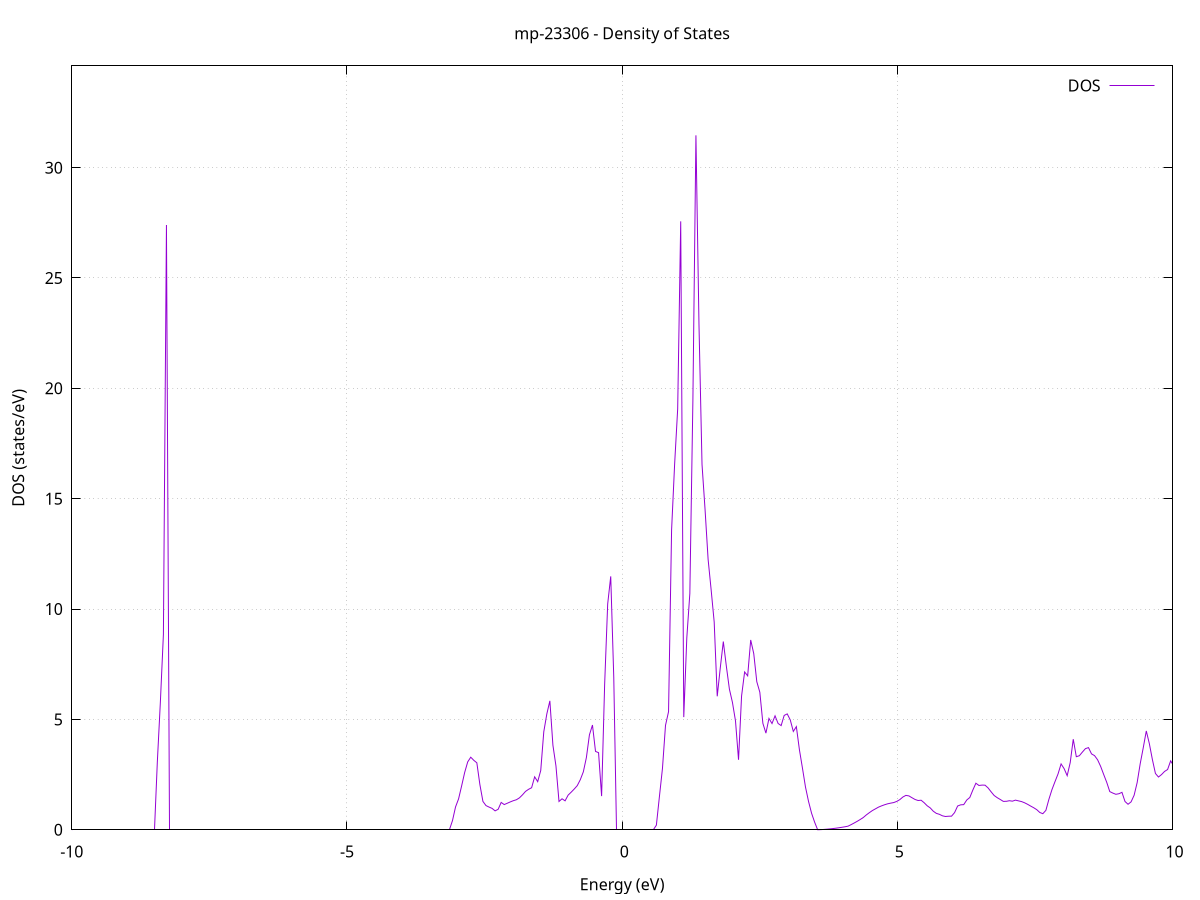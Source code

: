 set title 'mp-23306 - Density of States'
set xlabel 'Energy (eV)'
set ylabel 'DOS (states/eV)'
set grid
set xrange [-10:10]
set yrange [0:34.610]
set xzeroaxis lt -1
set terminal png size 800,600
set output 'mp-23306_dos_gnuplot.png'
plot '-' using 1:2 with lines title 'DOS'
-70.704400 0.000000
-70.649100 0.000000
-70.593800 0.000000
-70.538500 0.000000
-70.483300 0.000000
-70.428000 0.000000
-70.372700 0.000000
-70.317400 0.000000
-70.262100 0.000000
-70.206800 0.000000
-70.151500 0.000000
-70.096200 0.000000
-70.040900 0.000000
-69.985600 0.000000
-69.930300 0.000000
-69.875000 0.000000
-69.819800 0.000000
-69.764500 0.000000
-69.709200 0.000000
-69.653900 0.000000
-69.598600 0.000000
-69.543300 0.000000
-69.488000 0.000000
-69.432700 0.000000
-69.377400 0.000000
-69.322100 0.000000
-69.266800 0.000000
-69.211500 0.000000
-69.156300 0.000000
-69.101000 0.000000
-69.045700 0.000000
-68.990400 0.000000
-68.935100 0.000000
-68.879800 0.000000
-68.824500 0.000000
-68.769200 0.000000
-68.713900 0.000000
-68.658600 0.000000
-68.603300 0.000000
-68.548000 0.000000
-68.492700 0.000000
-68.437500 0.000000
-68.382200 0.000000
-68.326900 0.000000
-68.271600 0.000000
-68.216300 0.000000
-68.161000 0.000000
-68.105700 0.000000
-68.050400 0.000000
-67.995100 0.000000
-67.939800 0.000000
-67.884500 0.000000
-67.829200 0.000000
-67.774000 0.000000
-67.718700 0.000000
-67.663400 0.000000
-67.608100 0.000000
-67.552800 0.000000
-67.497500 0.000000
-67.442200 0.000000
-67.386900 0.000000
-67.331600 0.000000
-67.276300 0.000000
-67.221000 0.000000
-67.165700 0.000000
-67.110500 0.000000
-67.055200 0.000000
-66.999900 0.000000
-66.944600 0.000000
-66.889300 0.000000
-66.834000 0.000000
-66.778700 0.000000
-66.723400 0.000000
-66.668100 0.000000
-66.612800 0.000000
-66.557500 0.000000
-66.502200 0.000000
-66.447000 0.000000
-66.391700 0.000000
-66.336400 0.000000
-66.281100 0.000000
-66.225800 0.000000
-66.170500 0.000000
-66.115200 0.000000
-66.059900 0.000000
-66.004600 0.000000
-65.949300 0.000000
-65.894000 0.000000
-65.838700 0.000000
-65.783500 0.000000
-65.728200 0.000000
-65.672900 0.000000
-65.617600 0.000000
-65.562300 0.000000
-65.507000 0.000000
-65.451700 0.000000
-65.396400 0.000000
-65.341100 0.000000
-65.285800 0.000000
-65.230500 0.000000
-65.175200 0.000000
-65.120000 0.000000
-65.064700 0.000000
-65.009400 0.000000
-64.954100 0.000000
-64.898800 0.000000
-64.843500 0.000000
-64.788200 0.000000
-64.732900 0.000000
-64.677600 0.000000
-64.622300 0.000000
-64.567000 0.000000
-64.511700 0.000000
-64.456500 0.000000
-64.401200 0.000000
-64.345900 0.000000
-64.290600 0.000000
-64.235300 0.000000
-64.180000 0.000000
-64.124700 0.000000
-64.069400 0.000000
-64.014100 0.000000
-63.958800 0.000000
-63.903500 0.000000
-63.848200 0.000000
-63.793000 0.000000
-63.737700 0.000000
-63.682400 0.000000
-63.627100 0.000000
-63.571800 0.000000
-63.516500 0.000000
-63.461200 0.000000
-63.405900 0.000000
-63.350600 0.000000
-63.295300 0.000000
-63.240000 0.000000
-63.184700 0.000000
-63.129400 0.000000
-63.074200 0.000000
-63.018900 0.000000
-62.963600 0.000000
-62.908300 0.000000
-62.853000 0.000000
-62.797700 0.000000
-62.742400 0.000000
-62.687100 0.000000
-62.631800 0.000000
-62.576500 0.000000
-62.521200 0.000000
-62.465900 0.000000
-62.410700 0.000000
-62.355400 0.000000
-62.300100 0.000000
-62.244800 0.000000
-62.189500 0.000000
-62.134200 0.000000
-62.078900 0.000000
-62.023600 0.000000
-61.968300 0.000000
-61.913000 0.000000
-61.857700 0.000000
-61.802400 0.000000
-61.747200 0.000000
-61.691900 0.000000
-61.636600 0.000000
-61.581300 0.000000
-61.526000 0.000000
-61.470700 0.000000
-61.415400 0.000000
-61.360100 0.000000
-61.304800 0.000000
-61.249500 0.000000
-61.194200 0.000000
-61.138900 0.000000
-61.083700 0.000000
-61.028400 0.000000
-60.973100 0.000000
-60.917800 0.000000
-60.862500 0.000000
-60.807200 0.000000
-60.751900 0.000000
-60.696600 0.000000
-60.641300 0.000000
-60.586000 0.000000
-60.530700 0.000000
-60.475400 0.000000
-60.420200 0.000000
-60.364900 0.000000
-60.309600 0.000000
-60.254300 0.000000
-60.199000 0.000000
-60.143700 0.000000
-60.088400 0.000000
-60.033100 0.000000
-59.977800 0.000000
-59.922500 0.000000
-59.867200 0.000000
-59.811900 0.000000
-59.756700 0.000000
-59.701400 0.000000
-59.646100 0.000000
-59.590800 0.000000
-59.535500 0.000000
-59.480200 0.000000
-59.424900 0.000000
-59.369600 0.000000
-59.314300 0.000000
-59.259000 0.000000
-59.203700 0.000000
-59.148400 0.000000
-59.093200 0.000000
-59.037900 0.000000
-58.982600 0.000000
-58.927300 0.000000
-58.872000 0.000000
-58.816700 0.000000
-58.761400 0.000000
-58.706100 0.000000
-58.650800 0.000000
-58.595500 0.000000
-58.540200 0.000000
-58.484900 0.000000
-58.429700 0.000000
-58.374400 0.000000
-58.319100 0.000000
-58.263800 0.000000
-58.208500 0.000000
-58.153200 0.000000
-58.097900 0.000000
-58.042600 0.000000
-57.987300 0.000000
-57.932000 0.000000
-57.876700 0.000000
-57.821400 0.000000
-57.766200 0.000000
-57.710900 0.000000
-57.655600 0.000000
-57.600300 0.000000
-57.545000 0.000000
-57.489700 0.000000
-57.434400 0.000000
-57.379100 0.000000
-57.323800 0.000000
-57.268500 0.000000
-57.213200 0.000000
-57.157900 0.000000
-57.102600 0.000000
-57.047400 0.000000
-56.992100 0.000000
-56.936800 0.000000
-56.881500 0.000000
-56.826200 0.000000
-56.770900 0.000000
-56.715600 0.000000
-56.660300 0.000000
-56.605000 0.000000
-56.549700 0.000000
-56.494400 0.000000
-56.439100 0.000000
-56.383900 0.000000
-56.328600 0.000000
-56.273300 0.000000
-56.218000 0.000000
-56.162700 0.000000
-56.107400 0.000000
-56.052100 0.000000
-55.996800 0.000000
-55.941500 0.000000
-55.886200 0.000000
-55.830900 0.000000
-55.775600 0.000000
-55.720400 0.000000
-55.665100 0.000000
-55.609800 0.000000
-55.554500 0.000000
-55.499200 0.000000
-55.443900 0.000000
-55.388600 0.000000
-55.333300 0.000000
-55.278000 0.000000
-55.222700 0.000000
-55.167400 0.000000
-55.112100 0.000000
-55.056900 0.000000
-55.001600 0.000000
-54.946300 0.000000
-54.891000 0.000000
-54.835700 0.000000
-54.780400 0.000000
-54.725100 0.000000
-54.669800 0.000000
-54.614500 0.000000
-54.559200 0.000000
-54.503900 0.000000
-54.448600 0.000000
-54.393400 0.000000
-54.338100 0.000000
-54.282800 0.000000
-54.227500 0.000000
-54.172200 0.000000
-54.116900 0.000000
-54.061600 0.000000
-54.006300 0.000000
-53.951000 0.000000
-53.895700 0.000000
-53.840400 0.000000
-53.785100 0.000000
-53.729900 0.000000
-53.674600 0.000000
-53.619300 0.000000
-53.564000 0.000000
-53.508700 0.000000
-53.453400 0.000000
-53.398100 0.000000
-53.342800 0.000000
-53.287500 0.000000
-53.232200 0.000000
-53.176900 0.000000
-53.121600 0.000000
-53.066400 0.000000
-53.011100 0.000000
-52.955800 0.000000
-52.900500 0.000000
-52.845200 0.000000
-52.789900 0.000000
-52.734600 0.000000
-52.679300 0.000000
-52.624000 0.000000
-52.568700 0.000000
-52.513400 0.000000
-52.458100 0.000000
-52.402900 0.000000
-52.347600 0.000000
-52.292300 0.000000
-52.237000 0.000000
-52.181700 0.000000
-52.126400 0.000000
-52.071100 0.000000
-52.015800 0.000000
-51.960500 0.000000
-51.905200 0.000000
-51.849900 0.000000
-51.794600 0.000000
-51.739400 0.000000
-51.684100 0.000000
-51.628800 0.000000
-51.573500 0.000000
-51.518200 0.000000
-51.462900 0.000000
-51.407600 0.000000
-51.352300 0.000000
-51.297000 0.000000
-51.241700 0.000000
-51.186400 0.000000
-51.131100 0.000000
-51.075800 0.000000
-51.020600 0.000000
-50.965300 0.000000
-50.910000 0.000000
-50.854700 0.000000
-50.799400 0.000000
-50.744100 0.000000
-50.688800 0.000000
-50.633500 0.000000
-50.578200 0.000000
-50.522900 0.000000
-50.467600 0.000000
-50.412300 0.000000
-50.357100 0.000000
-50.301800 0.000000
-50.246500 0.000000
-50.191200 0.000000
-50.135900 0.000000
-50.080600 0.000000
-50.025300 0.000000
-49.970000 0.000000
-49.914700 0.000000
-49.859400 0.000000
-49.804100 0.000000
-49.748800 0.000000
-49.693600 0.000000
-49.638300 0.000000
-49.583000 0.000000
-49.527700 0.000000
-49.472400 0.000000
-49.417100 0.000000
-49.361800 0.000000
-49.306500 0.000000
-49.251200 0.000000
-49.195900 0.000000
-49.140600 0.000000
-49.085300 0.000000
-49.030100 0.000000
-48.974800 0.000000
-48.919500 0.000000
-48.864200 0.000000
-48.808900 0.000000
-48.753600 0.000000
-48.698300 0.000000
-48.643000 0.000000
-48.587700 0.000000
-48.532400 0.000000
-48.477100 0.000000
-48.421800 0.000000
-48.366600 0.000000
-48.311300 0.000000
-48.256000 0.000000
-48.200700 0.000000
-48.145400 0.000000
-48.090100 0.000000
-48.034800 0.000000
-47.979500 0.000000
-47.924200 0.000000
-47.868900 0.000000
-47.813600 0.000000
-47.758300 0.000000
-47.703100 0.000000
-47.647800 0.000000
-47.592500 0.000000
-47.537200 0.000000
-47.481900 0.000000
-47.426600 0.000000
-47.371300 0.000000
-47.316000 0.000000
-47.260700 0.000000
-47.205400 0.000000
-47.150100 0.000000
-47.094800 0.000000
-47.039600 0.000000
-46.984300 0.000000
-46.929000 0.000000
-46.873700 0.000000
-46.818400 0.000000
-46.763100 0.000000
-46.707800 0.000000
-46.652500 0.000000
-46.597200 0.000000
-46.541900 0.000000
-46.486600 0.000000
-46.431300 0.000000
-46.376100 0.000000
-46.320800 0.000000
-46.265500 0.000000
-46.210200 0.000000
-46.154900 0.000000
-46.099600 0.000000
-46.044300 0.000000
-45.989000 0.000000
-45.933700 0.000000
-45.878400 0.000000
-45.823100 0.000000
-45.767800 0.000000
-45.712600 0.000000
-45.657300 0.000000
-45.602000 0.000000
-45.546700 0.000000
-45.491400 0.000000
-45.436100 0.000000
-45.380800 0.000000
-45.325500 0.000000
-45.270200 0.000000
-45.214900 0.000000
-45.159600 0.000000
-45.104300 0.000000
-45.049000 0.000000
-44.993800 0.000000
-44.938500 0.000000
-44.883200 0.000000
-44.827900 0.000000
-44.772600 0.000000
-44.717300 0.000000
-44.662000 0.000000
-44.606700 0.000000
-44.551400 0.000000
-44.496100 0.000000
-44.440800 0.000000
-44.385500 0.000000
-44.330300 0.000000
-44.275000 0.000000
-44.219700 0.000000
-44.164400 0.000000
-44.109100 0.000000
-44.053800 0.000000
-43.998500 0.000000
-43.943200 0.000000
-43.887900 0.000000
-43.832600 0.000000
-43.777300 0.000000
-43.722000 0.000000
-43.666800 0.000000
-43.611500 0.000000
-43.556200 0.000000
-43.500900 0.000000
-43.445600 0.000000
-43.390300 0.000000
-43.335000 0.000000
-43.279700 0.000000
-43.224400 0.000000
-43.169100 0.000000
-43.113800 0.000000
-43.058500 0.000000
-43.003300 0.000000
-42.948000 0.000000
-42.892700 0.000000
-42.837400 0.000000
-42.782100 0.000000
-42.726800 0.000000
-42.671500 0.000000
-42.616200 0.000000
-42.560900 0.000000
-42.505600 0.000000
-42.450300 0.000000
-42.395000 0.000000
-42.339800 0.000000
-42.284500 0.000000
-42.229200 0.000000
-42.173900 0.000000
-42.118600 0.000000
-42.063300 0.000000
-42.008000 0.000000
-41.952700 0.000000
-41.897400 0.000000
-41.842100 0.000000
-41.786800 0.000000
-41.731500 0.000000
-41.676300 0.000000
-41.621000 0.000000
-41.565700 0.000000
-41.510400 0.000000
-41.455100 0.000000
-41.399800 0.000000
-41.344500 0.000000
-41.289200 0.000000
-41.233900 0.000000
-41.178600 0.000000
-41.123300 0.000000
-41.068000 0.000000
-41.012800 0.000000
-40.957500 0.000000
-40.902200 0.000000
-40.846900 0.000000
-40.791600 0.000000
-40.736300 0.000000
-40.681000 0.000000
-40.625700 0.000000
-40.570400 0.000000
-40.515100 0.000000
-40.459800 0.000000
-40.404500 0.000000
-40.349300 0.000000
-40.294000 0.000000
-40.238700 0.000000
-40.183400 0.000000
-40.128100 0.000000
-40.072800 0.000000
-40.017500 0.000000
-39.962200 0.000000
-39.906900 0.000000
-39.851600 0.000000
-39.796300 0.000000
-39.741000 0.000000
-39.685800 0.000000
-39.630500 0.000000
-39.575200 0.000000
-39.519900 0.000000
-39.464600 0.000000
-39.409300 0.000000
-39.354000 0.000000
-39.298700 0.000000
-39.243400 0.000000
-39.188100 0.000000
-39.132800 0.000000
-39.077500 0.000000
-39.022200 0.000000
-38.967000 0.000000
-38.911700 0.000000
-38.856400 0.000000
-38.801100 0.000000
-38.745800 0.000000
-38.690500 0.000000
-38.635200 0.000000
-38.579900 0.000000
-38.524600 0.000000
-38.469300 0.000000
-38.414000 0.000000
-38.358700 0.000000
-38.303500 0.000000
-38.248200 0.000000
-38.192900 0.000000
-38.137600 0.000000
-38.082300 0.000000
-38.027000 0.000000
-37.971700 0.000000
-37.916400 0.000000
-37.861100 0.000000
-37.805800 0.000000
-37.750500 0.000000
-37.695200 0.000000
-37.640000 0.000000
-37.584700 0.000000
-37.529400 0.000000
-37.474100 0.000000
-37.418800 0.000000
-37.363500 0.000000
-37.308200 0.000000
-37.252900 0.000000
-37.197600 0.000000
-37.142300 0.000000
-37.087000 0.000000
-37.031700 0.000000
-36.976500 0.000000
-36.921200 0.000000
-36.865900 0.000000
-36.810600 0.000000
-36.755300 0.000000
-36.700000 0.000000
-36.644700 0.000000
-36.589400 0.000000
-36.534100 0.000000
-36.478800 0.000000
-36.423500 0.000000
-36.368200 0.000000
-36.313000 0.000000
-36.257700 0.000000
-36.202400 0.000000
-36.147100 0.000000
-36.091800 0.000000
-36.036500 0.000000
-35.981200 0.000000
-35.925900 0.000000
-35.870600 0.000000
-35.815300 0.000000
-35.760000 0.000000
-35.704700 0.000000
-35.649500 0.000000
-35.594200 0.000000
-35.538900 0.000000
-35.483600 0.000000
-35.428300 0.000000
-35.373000 0.000000
-35.317700 0.000000
-35.262400 0.000000
-35.207100 0.000000
-35.151800 0.000000
-35.096500 0.000000
-35.041200 0.000000
-34.986000 0.000000
-34.930700 0.000000
-34.875400 0.000000
-34.820100 0.000000
-34.764800 0.000000
-34.709500 0.000000
-34.654200 0.000000
-34.598900 0.000000
-34.543600 0.000000
-34.488300 0.000000
-34.433000 0.000000
-34.377700 0.000000
-34.322500 0.000000
-34.267200 0.000000
-34.211900 0.000000
-34.156600 0.000000
-34.101300 0.000000
-34.046000 0.000000
-33.990700 0.000000
-33.935400 0.000000
-33.880100 0.000000
-33.824800 0.000000
-33.769500 0.000000
-33.714200 0.000000
-33.659000 0.000000
-33.603700 0.000000
-33.548400 0.000000
-33.493100 0.000000
-33.437800 0.000000
-33.382500 0.000000
-33.327200 0.000000
-33.271900 0.000000
-33.216600 0.000000
-33.161300 0.000000
-33.106000 0.000000
-33.050700 0.000000
-32.995400 0.000000
-32.940200 0.000000
-32.884900 0.000000
-32.829600 0.000000
-32.774300 0.000000
-32.719000 0.000000
-32.663700 0.000000
-32.608400 0.000000
-32.553100 0.000000
-32.497800 0.000000
-32.442500 0.000000
-32.387200 0.000000
-32.331900 0.000000
-32.276700 0.000000
-32.221400 0.000000
-32.166100 0.000000
-32.110800 0.000000
-32.055500 0.000000
-32.000200 0.000000
-31.944900 0.000000
-31.889600 0.000000
-31.834300 0.000000
-31.779000 0.000000
-31.723700 0.000000
-31.668400 0.000000
-31.613200 0.000000
-31.557900 0.000000
-31.502600 0.000000
-31.447300 0.000000
-31.392000 0.000000
-31.336700 0.000000
-31.281400 0.000000
-31.226100 0.000000
-31.170800 0.000000
-31.115500 0.000000
-31.060200 0.000000
-31.004900 0.000000
-30.949700 0.000000
-30.894400 0.000000
-30.839100 0.000000
-30.783800 0.000000
-30.728500 0.000000
-30.673200 0.000000
-30.617900 0.000000
-30.562600 0.000000
-30.507300 0.000000
-30.452000 0.000000
-30.396700 0.000000
-30.341400 0.000000
-30.286200 0.000000
-30.230900 0.000000
-30.175600 0.000000
-30.120300 0.000000
-30.065000 0.000000
-30.009700 0.000000
-29.954400 0.000000
-29.899100 0.000000
-29.843800 0.000000
-29.788500 0.000000
-29.733200 0.000000
-29.677900 0.000000
-29.622700 0.000000
-29.567400 0.000000
-29.512100 0.000000
-29.456800 0.000000
-29.401500 0.000000
-29.346200 0.000000
-29.290900 0.000000
-29.235600 0.000000
-29.180300 0.000000
-29.125000 0.000000
-29.069700 0.000000
-29.014400 0.000000
-28.959200 0.000000
-28.903900 0.000000
-28.848600 0.000000
-28.793300 0.000000
-28.738000 0.000000
-28.682700 0.000000
-28.627400 0.000000
-28.572100 0.000000
-28.516800 0.000000
-28.461500 0.000000
-28.406200 0.000000
-28.350900 0.000000
-28.295700 0.000000
-28.240400 0.000000
-28.185100 0.000000
-28.129800 0.000000
-28.074500 0.000000
-28.019200 0.000000
-27.963900 0.000000
-27.908600 0.000000
-27.853300 0.000000
-27.798000 0.000000
-27.742700 0.000000
-27.687400 0.000000
-27.632200 0.000000
-27.576900 0.000000
-27.521600 0.000000
-27.466300 0.000000
-27.411000 0.000000
-27.355700 0.000000
-27.300400 0.000000
-27.245100 0.000000
-27.189800 0.000000
-27.134500 0.000000
-27.079200 0.000000
-27.023900 0.000000
-26.968600 0.000000
-26.913400 0.000000
-26.858100 0.000000
-26.802800 0.000000
-26.747500 0.000000
-26.692200 0.000000
-26.636900 0.000000
-26.581600 0.000000
-26.526300 0.000000
-26.471000 0.000000
-26.415700 0.000000
-26.360400 0.000000
-26.305100 0.000000
-26.249900 0.000000
-26.194600 0.000000
-26.139300 0.000000
-26.084000 0.000000
-26.028700 0.000000
-25.973400 0.000000
-25.918100 0.000000
-25.862800 0.000000
-25.807500 0.000000
-25.752200 0.000000
-25.696900 0.000000
-25.641600 0.000000
-25.586400 0.000000
-25.531100 0.000000
-25.475800 0.000000
-25.420500 0.000000
-25.365200 0.000000
-25.309900 0.000000
-25.254600 0.000000
-25.199300 0.000000
-25.144000 0.000000
-25.088700 0.000000
-25.033400 0.000000
-24.978100 0.000000
-24.922900 0.000000
-24.867600 0.000000
-24.812300 0.000000
-24.757000 0.000000
-24.701700 0.000000
-24.646400 0.000000
-24.591100 0.000000
-24.535800 0.000000
-24.480500 0.000000
-24.425200 0.000000
-24.369900 0.000000
-24.314600 0.000000
-24.259400 0.000000
-24.204100 0.000000
-24.148800 0.000000
-24.093500 0.000000
-24.038200 0.000000
-23.982900 0.000000
-23.927600 0.000000
-23.872300 0.000000
-23.817000 0.000000
-23.761700 0.000000
-23.706400 0.000000
-23.651100 0.000000
-23.595900 0.000000
-23.540600 0.000000
-23.485300 0.000000
-23.430000 0.000000
-23.374700 0.000000
-23.319400 0.000000
-23.264100 0.000000
-23.208800 0.000000
-23.153500 0.000000
-23.098200 0.000000
-23.042900 0.000000
-22.987600 0.000000
-22.932400 0.000000
-22.877100 0.000000
-22.821800 0.000000
-22.766500 0.000000
-22.711200 0.000000
-22.655900 0.000000
-22.600600 0.000000
-22.545300 0.000000
-22.490000 0.000000
-22.434700 0.000000
-22.379400 0.000000
-22.324100 0.000000
-22.268900 0.000000
-22.213600 0.000000
-22.158300 0.000000
-22.103000 0.000000
-22.047700 0.000000
-21.992400 0.000000
-21.937100 0.000000
-21.881800 0.000000
-21.826500 0.000000
-21.771200 0.000000
-21.715900 0.000000
-21.660600 0.000000
-21.605400 0.000000
-21.550100 0.000000
-21.494800 0.000000
-21.439500 0.000000
-21.384200 0.000000
-21.328900 0.000000
-21.273600 0.000000
-21.218300 0.000000
-21.163000 0.000000
-21.107700 0.000000
-21.052400 0.000000
-20.997100 0.000000
-20.941800 0.000000
-20.886600 0.000000
-20.831300 0.000000
-20.776000 0.000000
-20.720700 0.000000
-20.665400 0.000000
-20.610100 0.000000
-20.554800 0.000000
-20.499500 0.000000
-20.444200 0.000000
-20.388900 0.000000
-20.333600 0.000000
-20.278300 0.000000
-20.223100 0.000000
-20.167800 0.000000
-20.112500 0.000000
-20.057200 0.000000
-20.001900 0.000000
-19.946600 0.000000
-19.891300 0.000000
-19.836000 0.000000
-19.780700 0.000000
-19.725400 0.000000
-19.670100 0.000000
-19.614800 0.000000
-19.559600 0.000000
-19.504300 0.000000
-19.449000 0.000000
-19.393700 0.000000
-19.338400 0.000000
-19.283100 0.000000
-19.227800 0.000000
-19.172500 0.000000
-19.117200 0.000000
-19.061900 0.000000
-19.006600 0.000000
-18.951300 0.000000
-18.896100 0.000000
-18.840800 0.000000
-18.785500 0.000000
-18.730200 0.000000
-18.674900 0.000000
-18.619600 0.000000
-18.564300 0.000000
-18.509000 0.000000
-18.453700 0.000000
-18.398400 0.000000
-18.343100 0.000000
-18.287800 0.000000
-18.232600 0.000000
-18.177300 0.000000
-18.122000 0.000000
-18.066700 0.000000
-18.011400 0.000000
-17.956100 0.000000
-17.900800 0.000000
-17.845500 0.000000
-17.790200 0.000000
-17.734900 0.000000
-17.679600 0.000000
-17.624300 0.000000
-17.569100 0.000000
-17.513800 0.000000
-17.458500 0.000000
-17.403200 0.000000
-17.347900 0.000000
-17.292600 0.000000
-17.237300 0.000000
-17.182000 0.000000
-17.126700 0.000000
-17.071400 0.000000
-17.016100 0.000000
-16.960800 0.000000
-16.905600 0.000000
-16.850300 0.000000
-16.795000 0.000000
-16.739700 0.000000
-16.684400 0.000000
-16.629100 0.000000
-16.573800 0.000000
-16.518500 0.000000
-16.463200 0.000000
-16.407900 0.000000
-16.352600 0.000000
-16.297300 0.000000
-16.242100 0.000000
-16.186800 0.000000
-16.131500 0.000000
-16.076200 0.000000
-16.020900 0.000000
-15.965600 0.000000
-15.910300 0.000000
-15.855000 0.000000
-15.799700 0.000000
-15.744400 0.000000
-15.689100 0.000000
-15.633800 0.000000
-15.578600 0.000000
-15.523300 0.000000
-15.468000 0.000000
-15.412700 0.000000
-15.357400 0.000000
-15.302100 0.000000
-15.246800 0.000000
-15.191500 0.000000
-15.136200 0.000000
-15.080900 0.000000
-15.025600 0.000000
-14.970300 0.000000
-14.915000 0.000000
-14.859800 0.000000
-14.804500 0.000000
-14.749200 0.000000
-14.693900 0.000000
-14.638600 0.000000
-14.583300 0.000000
-14.528000 0.000000
-14.472700 0.000000
-14.417400 0.000000
-14.362100 0.000000
-14.306800 0.000000
-14.251500 0.000000
-14.196300 0.000000
-14.141000 0.000000
-14.085700 0.000000
-14.030400 0.000000
-13.975100 0.000000
-13.919800 0.000000
-13.864500 0.000000
-13.809200 0.000000
-13.753900 0.000000
-13.698600 0.000000
-13.643300 0.000000
-13.588000 0.000000
-13.532800 0.000000
-13.477500 0.000000
-13.422200 0.000000
-13.366900 0.000000
-13.311600 0.000000
-13.256300 0.000000
-13.201000 0.000000
-13.145700 0.000000
-13.090400 0.000000
-13.035100 0.000000
-12.979800 0.000000
-12.924500 0.000000
-12.869300 0.000000
-12.814000 0.000000
-12.758700 0.000000
-12.703400 0.000000
-12.648100 0.000000
-12.592800 0.000000
-12.537500 0.000000
-12.482200 0.000000
-12.426900 0.000000
-12.371600 0.000000
-12.316300 0.000000
-12.261000 0.000000
-12.205800 0.000000
-12.150500 0.000000
-12.095200 0.000000
-12.039900 0.000000
-11.984600 0.000000
-11.929300 0.000000
-11.874000 0.000000
-11.818700 0.000000
-11.763400 0.000000
-11.708100 0.000000
-11.652800 0.000000
-11.597500 0.000000
-11.542300 0.000000
-11.487000 0.000000
-11.431700 0.000000
-11.376400 0.000000
-11.321100 0.000000
-11.265800 0.000000
-11.210500 0.000000
-11.155200 0.000000
-11.099900 0.000000
-11.044600 0.000000
-10.989300 0.000000
-10.934000 0.000000
-10.878800 0.000000
-10.823500 1.459700
-10.768200 2.229500
-10.712900 2.503600
-10.657600 2.840400
-10.602300 3.410300
-10.547000 4.037900
-10.491700 6.201900
-10.436400 40.968700
-10.381100 0.000000
-10.325800 0.000000
-10.270500 0.000000
-10.215300 0.000000
-10.160000 0.000000
-10.104700 0.000000
-10.049400 0.000000
-9.994100 0.000000
-9.938800 0.000000
-9.883500 0.000000
-9.828200 0.000000
-9.772900 0.000000
-9.717600 0.000000
-9.662300 0.000000
-9.607000 0.000000
-9.551800 0.000000
-9.496500 0.000000
-9.441200 0.000000
-9.385900 0.000000
-9.330600 0.000000
-9.275300 0.000000
-9.220000 0.000000
-9.164700 0.000000
-9.109400 0.000000
-9.054100 0.000000
-8.998800 0.000000
-8.943500 0.000000
-8.888200 0.000000
-8.833000 0.000000
-8.777700 0.000000
-8.722400 0.000000
-8.667100 0.000000
-8.611800 0.000000
-8.556500 0.000000
-8.501200 0.000000
-8.445900 3.065100
-8.390600 5.781800
-8.335300 8.853700
-8.280000 27.399100
-8.224700 0.000000
-8.169500 0.000000
-8.114200 0.000000
-8.058900 0.000000
-8.003600 0.000000
-7.948300 0.000000
-7.893000 0.000000
-7.837700 0.000000
-7.782400 0.000000
-7.727100 0.000000
-7.671800 0.000000
-7.616500 0.000000
-7.561200 0.000000
-7.506000 0.000000
-7.450700 0.000000
-7.395400 0.000000
-7.340100 0.000000
-7.284800 0.000000
-7.229500 0.000000
-7.174200 0.000000
-7.118900 0.000000
-7.063600 0.000000
-7.008300 0.000000
-6.953000 0.000000
-6.897700 0.000000
-6.842500 0.000000
-6.787200 0.000000
-6.731900 0.000000
-6.676600 0.000000
-6.621300 0.000000
-6.566000 0.000000
-6.510700 0.000000
-6.455400 0.000000
-6.400100 0.000000
-6.344800 0.000000
-6.289500 0.000000
-6.234200 0.000000
-6.179000 0.000000
-6.123700 0.000000
-6.068400 0.000000
-6.013100 0.000000
-5.957800 0.000000
-5.902500 0.000000
-5.847200 0.000000
-5.791900 0.000000
-5.736600 0.000000
-5.681300 0.000000
-5.626000 0.000000
-5.570700 0.000000
-5.515500 0.000000
-5.460200 0.000000
-5.404900 0.000000
-5.349600 0.000000
-5.294300 0.000000
-5.239000 0.000000
-5.183700 0.000000
-5.128400 0.000000
-5.073100 0.000000
-5.017800 0.000000
-4.962500 0.000000
-4.907200 0.000000
-4.852000 0.000000
-4.796700 0.000000
-4.741400 0.000000
-4.686100 0.000000
-4.630800 0.000000
-4.575500 0.000000
-4.520200 0.000000
-4.464900 0.000000
-4.409600 0.000000
-4.354300 0.000000
-4.299000 0.000000
-4.243700 0.000000
-4.188500 0.000000
-4.133200 0.000000
-4.077900 0.000000
-4.022600 0.000000
-3.967300 0.000000
-3.912000 0.000000
-3.856700 0.000000
-3.801400 0.000000
-3.746100 0.000000
-3.690800 0.000000
-3.635500 0.000000
-3.580200 0.000000
-3.525000 0.000000
-3.469700 0.000000
-3.414400 0.000000
-3.359100 0.000000
-3.303800 0.000000
-3.248500 0.000000
-3.193200 0.000000
-3.137900 0.000000
-3.082600 0.416500
-3.027300 1.034000
-2.972000 1.400600
-2.916700 1.986300
-2.861400 2.595600
-2.806200 3.075100
-2.750900 3.287500
-2.695600 3.146800
-2.640300 3.034400
-2.585000 2.049000
-2.529700 1.285400
-2.474400 1.096600
-2.419100 1.029200
-2.363800 0.969400
-2.308500 0.856700
-2.253200 0.928100
-2.197900 1.239300
-2.142700 1.142200
-2.087400 1.201700
-2.032100 1.263200
-1.976800 1.318300
-1.921500 1.360400
-1.866200 1.446500
-1.810900 1.582600
-1.755600 1.738200
-1.700300 1.833800
-1.645000 1.904500
-1.589700 2.399500
-1.534400 2.180000
-1.479200 2.686200
-1.423900 4.440500
-1.368600 5.247500
-1.313300 5.840900
-1.258000 3.831800
-1.202700 2.892700
-1.147400 1.282400
-1.092100 1.404300
-1.036800 1.311300
-0.981500 1.570000
-0.926200 1.703400
-0.870900 1.845100
-0.815700 1.999800
-0.760400 2.268700
-0.705100 2.625800
-0.649800 3.270700
-0.594500 4.300800
-0.539200 4.745400
-0.483900 3.550600
-0.428600 3.492900
-0.373300 1.525600
-0.318000 6.583100
-0.262700 10.229500
-0.207400 11.481300
-0.152200 6.899800
-0.096900 0.000000
-0.041600 0.000000
0.013700 0.000000
0.069000 0.000000
0.124300 0.000000
0.179600 0.000000
0.234900 0.000000
0.290200 0.000000
0.345500 0.000000
0.400800 0.000000
0.456100 0.000000
0.511300 0.000000
0.566600 0.000000
0.621900 0.207700
0.677200 1.502700
0.732500 2.776700
0.787800 4.731100
0.843100 5.351400
0.898400 13.580700
0.953700 16.566800
1.009000 19.066800
1.064300 27.566400
1.119600 5.103300
1.174800 8.692400
1.230100 10.703600
1.285400 19.446400
1.340700 31.463500
1.396000 22.913900
1.451300 16.553200
1.506600 14.508400
1.561900 12.253400
1.617200 10.869400
1.672500 9.411300
1.727800 6.046900
1.783100 7.335200
1.838300 8.527400
1.893600 7.406500
1.948900 6.371600
2.004200 5.769400
2.059500 4.934300
2.114800 3.171100
2.170100 6.062500
2.225400 7.151000
2.280700 6.973900
2.336000 8.600000
2.391300 7.980000
2.446600 6.710500
2.501800 6.231000
2.557100 4.823000
2.612400 4.378300
2.667700 5.043500
2.723000 4.813000
2.778300 5.162900
2.833600 4.816900
2.888900 4.720700
2.944200 5.180700
2.999500 5.250800
3.054800 4.977500
3.110100 4.455500
3.165400 4.674300
3.220600 3.633300
3.275900 2.798800
3.331200 1.937500
3.386500 1.286800
3.441800 0.749700
3.497100 0.347000
3.552400 0.000500
3.607700 0.006100
3.663000 0.015300
3.718300 0.026600
3.773600 0.039700
3.828900 0.054600
3.884100 0.071700
3.939400 0.091600
3.994700 0.113600
4.050000 0.136700
4.105300 0.164500
4.160600 0.233100
4.215900 0.306700
4.271200 0.383600
4.326500 0.466900
4.381800 0.556200
4.437100 0.673800
4.492400 0.776200
4.547600 0.871900
4.602900 0.948700
4.658200 1.025900
4.713500 1.083600
4.768800 1.133700
4.824100 1.176600
4.879400 1.206700
4.934700 1.233100
4.990000 1.285500
5.045300 1.366300
5.100600 1.483300
5.155900 1.558600
5.211100 1.534100
5.266400 1.452000
5.321700 1.373200
5.377000 1.326300
5.432300 1.338800
5.487600 1.225200
5.542900 1.087200
5.598200 0.990600
5.653500 0.840900
5.708800 0.743300
5.764100 0.700800
5.819400 0.633200
5.874600 0.602000
5.929900 0.614400
5.985200 0.616600
6.040500 0.778600
6.095800 1.077000
6.151100 1.130400
6.206400 1.139000
6.261700 1.348100
6.317000 1.462700
6.372300 1.800600
6.427600 2.109300
6.482900 2.007800
6.538100 2.023500
6.593400 2.021800
6.648700 1.897300
6.704000 1.720200
6.759300 1.553500
6.814600 1.455200
6.869900 1.373300
6.925200 1.287800
6.980500 1.289200
7.035800 1.316400
7.091100 1.296300
7.146400 1.342900
7.201600 1.310100
7.256900 1.277700
7.312200 1.223400
7.367500 1.153600
7.422800 1.074100
7.478100 0.998900
7.533400 0.911500
7.588700 0.783500
7.644000 0.728500
7.699300 0.879500
7.754600 1.383900
7.809900 1.820500
7.865100 2.181200
7.920400 2.531500
7.975700 2.983700
8.031000 2.769400
8.086300 2.450900
8.141600 3.044400
8.196900 4.104200
8.252200 3.310800
8.307500 3.354600
8.362800 3.520100
8.418100 3.676600
8.473400 3.722700
8.528600 3.438600
8.583900 3.359100
8.639200 3.169700
8.694500 2.871300
8.749800 2.505000
8.805100 2.147800
8.860400 1.730000
8.915700 1.662900
8.971000 1.607400
9.026300 1.633300
9.081600 1.696000
9.136900 1.281700
9.192200 1.156100
9.247400 1.263800
9.302700 1.564300
9.358000 2.139300
9.413300 2.993000
9.468600 3.716200
9.523900 4.478000
9.579200 3.903600
9.634500 3.183600
9.689800 2.551200
9.745100 2.390300
9.800400 2.500200
9.855700 2.643000
9.910900 2.729700
9.966200 3.121500
10.021500 2.900500
10.076800 3.027800
10.132100 2.516300
10.187400 2.672700
10.242700 2.969900
10.298000 3.162600
10.353300 3.421900
10.408600 2.674800
10.463900 2.581300
10.519200 2.930700
10.574400 3.411600
10.629700 3.195700
10.685000 2.898800
10.740300 2.958200
10.795600 3.101400
10.850900 3.905100
10.906200 4.114100
10.961500 4.556000
11.016800 4.877100
11.072100 5.346200
11.127400 4.727100
11.182700 4.136700
11.237900 3.619200
11.293200 3.113500
11.348500 2.775200
11.403800 2.620900
11.459100 2.527200
11.514400 2.373200
11.569700 2.224300
11.625000 2.418800
11.680300 2.450000
11.735600 2.835100
11.790900 3.329300
11.846200 4.029900
11.901400 3.842100
11.956700 3.714600
12.012000 3.717000
12.067300 3.699700
12.122600 3.661100
12.177900 3.001000
12.233200 2.323900
12.288500 2.042300
12.343800 2.254200
12.399100 2.287600
12.454400 2.533100
12.509700 1.978900
12.564900 1.780000
12.620200 1.658900
12.675500 1.593400
12.730800 1.650600
12.786100 1.799200
12.841400 1.973800
12.896700 2.233900
12.952000 2.683900
13.007300 2.652900
13.062600 2.742000
13.117900 2.819800
13.173200 2.966200
13.228400 3.269000
13.283700 3.770400
13.339000 4.312100
13.394300 4.910200
13.449600 4.813200
13.504900 3.653300
13.560200 3.236300
13.615500 3.365500
13.670800 3.257000
13.726100 3.362200
13.781400 3.957600
13.836700 3.741100
13.891900 3.789900
13.947200 3.530200
14.002500 3.111200
14.057800 2.727600
14.113100 2.615400
14.168400 2.591000
14.223700 2.624600
14.279000 2.525300
14.334300 2.721100
14.389600 3.205000
14.444900 3.644600
14.500200 3.508800
14.555400 3.555500
14.610700 3.390300
14.666000 3.435800
14.721300 3.490500
14.776600 3.267200
14.831900 3.248900
14.887200 2.889700
14.942500 3.021600
14.997800 3.161400
15.053100 3.416100
15.108400 3.569400
15.163700 3.224400
15.219000 2.846900
15.274200 2.576300
15.329500 2.772700
15.384800 2.949500
15.440100 2.942700
15.495400 2.869700
15.550700 2.959800
15.606000 3.001000
15.661300 3.043800
15.716600 2.666200
15.771900 2.911300
15.827200 3.109100
15.882500 3.362600
15.937700 3.982100
15.993000 4.221000
16.048300 4.098300
16.103600 3.302700
16.158900 2.902200
16.214200 2.999100
16.269500 3.793500
16.324800 3.947200
16.380100 4.672100
16.435400 5.344400
16.490700 4.416300
16.546000 4.240900
16.601200 3.866900
16.656500 4.190100
16.711800 4.849700
16.767100 4.676500
16.822400 4.373600
16.877700 3.843800
16.933000 3.643800
16.988300 3.155400
17.043600 2.991100
17.098900 3.203000
17.154200 4.297300
17.209500 4.204900
17.264700 3.745700
17.320000 4.355000
17.375300 4.235300
17.430600 3.591000
17.485900 3.145000
17.541200 3.060600
17.596500 3.167600
17.651800 3.259100
17.707100 3.930700
17.762400 3.948500
17.817700 3.598800
17.873000 3.364700
17.928200 3.524000
17.983500 3.485800
18.038800 3.619300
18.094100 3.652500
18.149400 3.879700
18.204700 3.789000
18.260000 4.189500
18.315300 2.751200
18.370600 2.660300
18.425900 3.063100
18.481200 3.369000
18.536500 3.951200
18.591700 4.061500
18.647000 3.625400
18.702300 3.533000
18.757600 3.400200
18.812900 3.165700
18.868200 3.171500
18.923500 3.401900
18.978800 3.790300
19.034100 4.349000
19.089400 3.908400
19.144700 3.720400
19.200000 3.530400
19.255200 3.682900
19.310500 4.400900
19.365800 4.825300
19.421100 4.662200
19.476400 4.041000
19.531700 2.793200
19.587000 2.597000
19.642300 2.896600
19.697600 3.372500
19.752900 3.677600
19.808200 4.295800
19.863500 4.799900
19.918700 4.237700
19.974000 4.520000
20.029300 4.384200
20.084600 4.257200
20.139900 4.079800
20.195200 3.835800
20.250500 3.641100
20.305800 3.748000
20.361100 3.822800
20.416400 3.971000
20.471700 4.227400
20.527000 5.065500
20.582200 4.858300
20.637500 4.357400
20.692800 4.243700
20.748100 4.087100
20.803400 3.875200
20.858700 3.464200
20.914000 3.549800
20.969300 4.077500
21.024600 3.947500
21.079900 4.131200
21.135200 5.039900
21.190500 5.373800
21.245800 4.405500
21.301000 4.826100
21.356300 4.835900
21.411600 5.138800
21.466900 5.487400
21.522200 4.832400
21.577500 4.522200
21.632800 4.195700
21.688100 4.123600
21.743400 3.955300
21.798700 3.868100
21.854000 3.840900
21.909300 4.130700
21.964500 4.311600
22.019800 4.271700
22.075100 5.071100
22.130400 4.547500
22.185700 4.370900
22.241000 4.509600
22.296300 4.393200
22.351600 4.392500
22.406900 4.395000
22.462200 3.692500
22.517500 3.489900
22.572800 3.668900
22.628000 4.114300
22.683300 5.476500
22.738600 5.940800
22.793900 5.325900
22.849200 4.627100
22.904500 3.826400
22.959800 4.383800
23.015100 3.729000
23.070400 3.957100
23.125700 4.200500
23.181000 4.328600
23.236300 4.226900
23.291500 4.123600
23.346800 4.623900
23.402100 4.552900
23.457400 4.046400
23.512700 3.884900
23.568000 4.134000
23.623300 4.846400
23.678600 4.314900
23.733900 4.305600
23.789200 5.227700
23.844500 4.543000
23.899800 4.491200
23.955000 4.749700
24.010300 4.352000
24.065600 4.070200
24.120900 3.905000
24.176200 4.087700
24.231500 4.101800
24.286800 4.777500
24.342100 4.983600
24.397400 4.403200
24.452700 4.651400
24.508000 5.622900
24.563300 5.098000
24.618500 4.256300
24.673800 3.642400
24.729100 3.733200
24.784400 3.876200
24.839700 3.848400
24.895000 3.560800
24.950300 3.538600
25.005600 4.001000
25.060900 4.601300
25.116200 4.540500
25.171500 4.362800
25.226800 4.507500
25.282000 4.771600
25.337300 4.595700
25.392600 4.319700
25.447900 4.191000
25.503200 4.109700
25.558500 4.112500
25.613800 4.331100
25.669100 4.263200
25.724400 4.520300
25.779700 4.371700
25.835000 4.449800
25.890300 4.158400
25.945500 5.058000
26.000800 4.955400
26.056100 4.785900
26.111400 4.850600
26.166700 4.555500
26.222000 4.236000
26.277300 4.514700
26.332600 5.115300
26.387900 5.234700
26.443200 5.281100
26.498500 5.052500
26.553800 4.698400
26.609000 4.045700
26.664300 4.155600
26.719600 4.346200
26.774900 5.381600
26.830200 5.533000
26.885500 5.362200
26.940800 4.848800
26.996100 4.694200
27.051400 4.774000
27.106700 5.321300
27.162000 5.109200
27.217300 4.903800
27.272600 4.848100
27.327800 5.152700
27.383100 5.528600
27.438400 5.825600
27.493700 5.798700
27.549000 5.382600
27.604300 5.321100
27.659600 5.049800
27.714900 4.655100
27.770200 4.669300
27.825500 4.864400
27.880800 4.911600
27.936100 4.989100
27.991300 4.879500
28.046600 4.916000
28.101900 5.197900
28.157200 5.990700
28.212500 5.354600
28.267800 4.861800
28.323100 4.485700
28.378400 4.212000
28.433700 3.976200
28.489000 3.886200
28.544300 4.220100
28.599600 4.734400
28.654800 4.969700
28.710100 5.027500
28.765400 4.407200
28.820700 4.209800
28.876000 4.573200
28.931300 4.120000
28.986600 4.559700
29.041900 4.834900
29.097200 4.822800
29.152500 4.836000
29.207800 4.602400
29.263100 4.412900
29.318300 4.324800
29.373600 4.539600
29.428900 4.632800
29.484200 5.026000
29.539500 5.095400
29.594800 4.632200
29.650100 4.387300
29.705400 4.398600
29.760700 4.188400
29.816000 4.228600
29.871300 4.439800
29.926600 4.870100
29.981800 5.089200
30.037100 5.077900
30.092400 5.538100
30.147700 5.546100
30.203000 5.210600
30.258300 5.106700
30.313600 5.234800
30.368900 5.266400
30.424200 4.898500
30.479500 4.740300
30.534800 5.140700
30.590100 4.956100
30.645300 5.446600
30.700600 5.238000
30.755900 4.814600
30.811200 4.769800
30.866500 5.268500
30.921800 5.117600
30.977100 4.835100
31.032400 4.694000
31.087700 4.882100
31.143000 4.803200
31.198300 4.648200
31.253600 5.764700
31.308800 5.255400
31.364100 4.696500
31.419400 4.782000
31.474700 4.781500
31.530000 4.784000
31.585300 4.892700
31.640600 4.826400
31.695900 4.672300
31.751200 5.002400
31.806500 5.487900
31.861800 5.210300
31.917100 4.902500
31.972300 5.186500
32.027600 5.509300
32.082900 5.374300
32.138200 4.198500
32.193500 3.894000
32.248800 4.581000
32.304100 4.516900
32.359400 4.396900
32.414700 4.697000
32.470000 5.145000
32.525300 5.651100
32.580600 5.897100
32.635800 5.803000
32.691100 5.369500
32.746400 4.756400
32.801700 4.631500
32.857000 5.202800
32.912300 6.625000
32.967600 5.768100
33.022900 5.113100
33.078200 5.234700
33.133500 5.148400
33.188800 5.077100
33.244100 5.268000
33.299400 5.285800
33.354600 6.414600
33.409900 6.053800
33.465200 5.671600
33.520500 5.639900
33.575800 5.884300
33.631100 5.398300
33.686400 5.320600
33.741700 5.326900
33.797000 5.307900
33.852300 4.947300
33.907600 4.969600
33.962900 5.379100
34.018100 5.434100
34.073400 5.207700
34.128700 4.862700
34.184000 4.598400
34.239300 4.090300
34.294600 3.712000
34.349900 3.690800
34.405200 3.958100
34.460500 2.682500
34.515800 1.780300
34.571100 1.000100
34.626400 0.467400
34.681600 0.206800
34.736900 0.076800
34.792200 0.018300
34.847500 0.000000
34.902800 0.000000
34.958100 0.000000
35.013400 0.000000
35.068700 0.000000
35.124000 0.000000
35.179300 0.000000
35.234600 0.000000
35.289900 0.000000
35.345100 0.000000
35.400400 0.000000
35.455700 0.000000
35.511000 0.000000
35.566300 0.000000
35.621600 0.000000
35.676900 0.000000
35.732200 0.000000
35.787500 0.000000
35.842800 0.000000
35.898100 0.000000
35.953400 0.000000
36.008600 0.000000
36.063900 0.000000
36.119200 0.000000
36.174500 0.000000
36.229800 0.000000
36.285100 0.000000
36.340400 0.000000
36.395700 0.000000
36.451000 0.000000
36.506300 0.000000
36.561600 0.000000
36.616900 0.000000
36.672100 0.000000
36.727400 0.000000
36.782700 0.000000
36.838000 0.000000
36.893300 0.000000
36.948600 0.000000
37.003900 0.000000
37.059200 0.000000
37.114500 0.000000
37.169800 0.000000
37.225100 0.000000
37.280400 0.000000
37.335600 0.000000
37.390900 0.000000
37.446200 0.000000
37.501500 0.000000
37.556800 0.000000
37.612100 0.000000
37.667400 0.000000
37.722700 0.000000
37.778000 0.000000
37.833300 0.000000
37.888600 0.000000
37.943900 0.000000
37.999100 0.000000
38.054400 0.000000
38.109700 0.000000
38.165000 0.000000
38.220300 0.000000
38.275600 0.000000
38.330900 0.000000
38.386200 0.000000
38.441500 0.000000
38.496800 0.000000
38.552100 0.000000
38.607400 0.000000
38.662600 0.000000
38.717900 0.000000
38.773200 0.000000
38.828500 0.000000
38.883800 0.000000
38.939100 0.000000
38.994400 0.000000
39.049700 0.000000
39.105000 0.000000
39.160300 0.000000
39.215600 0.000000
39.270900 0.000000
39.326200 0.000000
39.381400 0.000000
39.436700 0.000000
39.492000 0.000000
39.547300 0.000000
39.602600 0.000000
39.657900 0.000000
39.713200 0.000000
39.768500 0.000000
39.823800 0.000000
39.879100 0.000000
e
